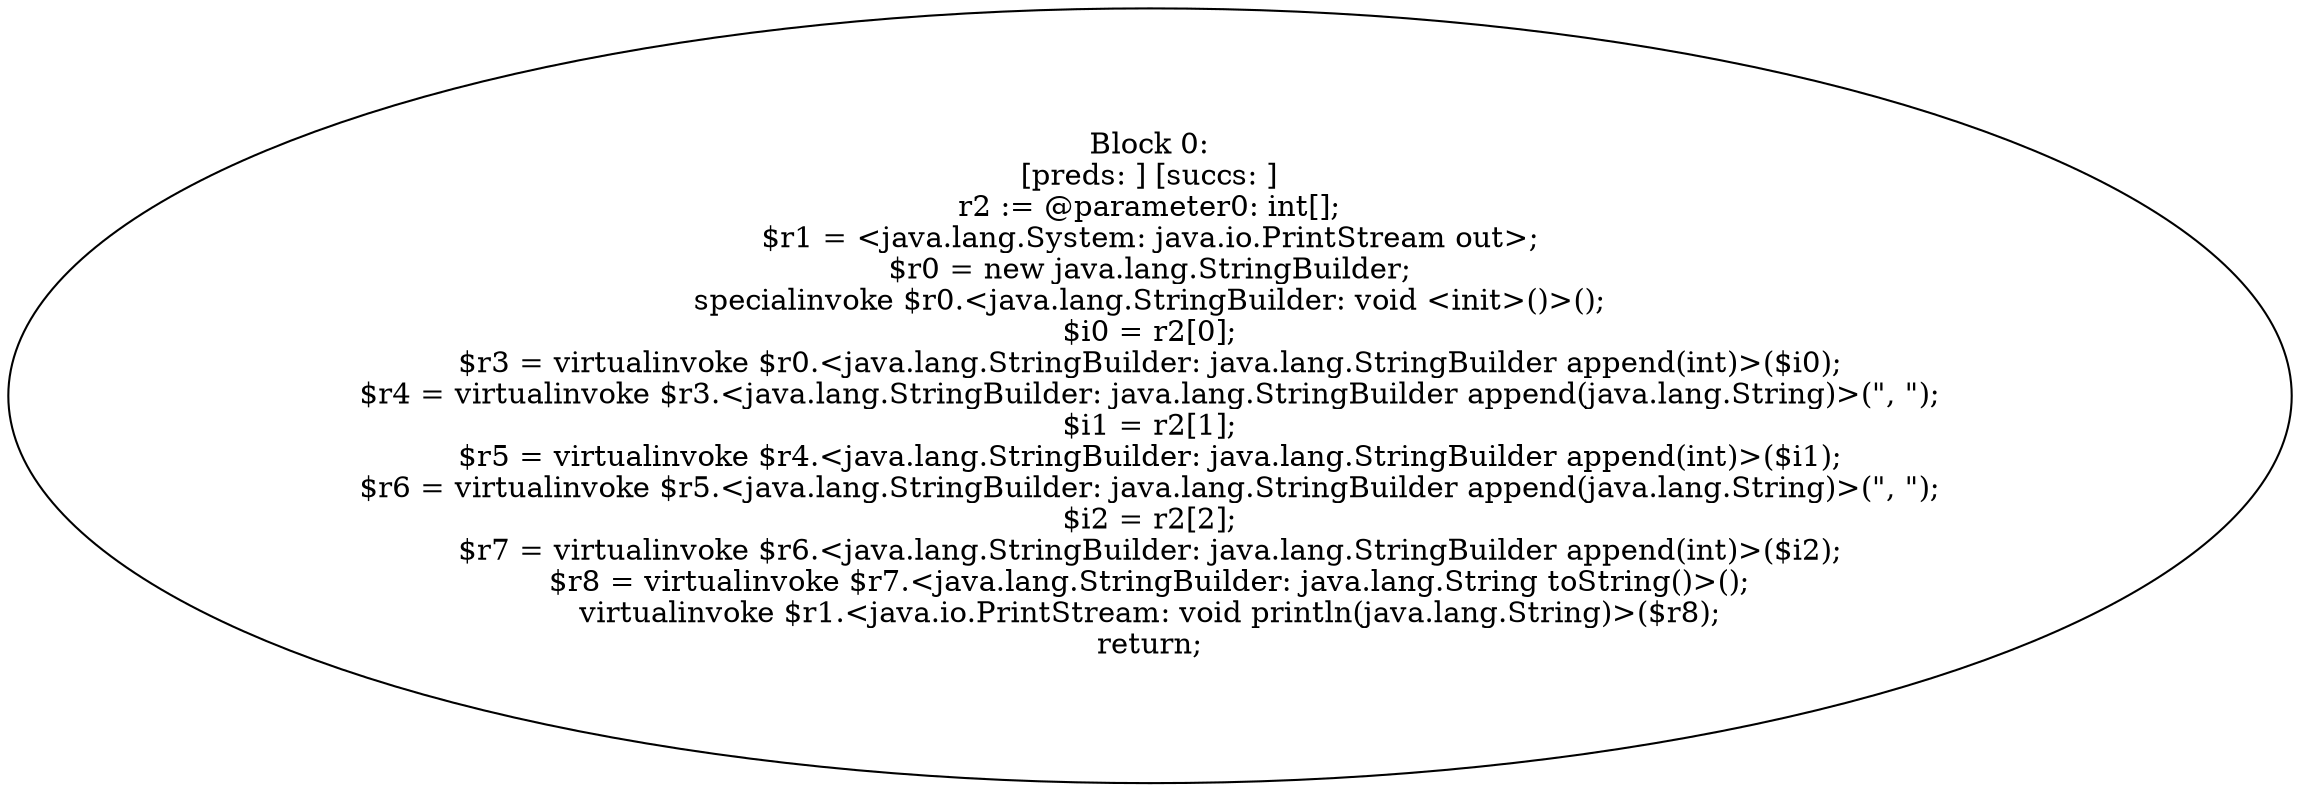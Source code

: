 digraph "unitGraph" {
    "Block 0:
[preds: ] [succs: ]
r2 := @parameter0: int[];
$r1 = <java.lang.System: java.io.PrintStream out>;
$r0 = new java.lang.StringBuilder;
specialinvoke $r0.<java.lang.StringBuilder: void <init>()>();
$i0 = r2[0];
$r3 = virtualinvoke $r0.<java.lang.StringBuilder: java.lang.StringBuilder append(int)>($i0);
$r4 = virtualinvoke $r3.<java.lang.StringBuilder: java.lang.StringBuilder append(java.lang.String)>(\", \");
$i1 = r2[1];
$r5 = virtualinvoke $r4.<java.lang.StringBuilder: java.lang.StringBuilder append(int)>($i1);
$r6 = virtualinvoke $r5.<java.lang.StringBuilder: java.lang.StringBuilder append(java.lang.String)>(\", \");
$i2 = r2[2];
$r7 = virtualinvoke $r6.<java.lang.StringBuilder: java.lang.StringBuilder append(int)>($i2);
$r8 = virtualinvoke $r7.<java.lang.StringBuilder: java.lang.String toString()>();
virtualinvoke $r1.<java.io.PrintStream: void println(java.lang.String)>($r8);
return;
"
}
